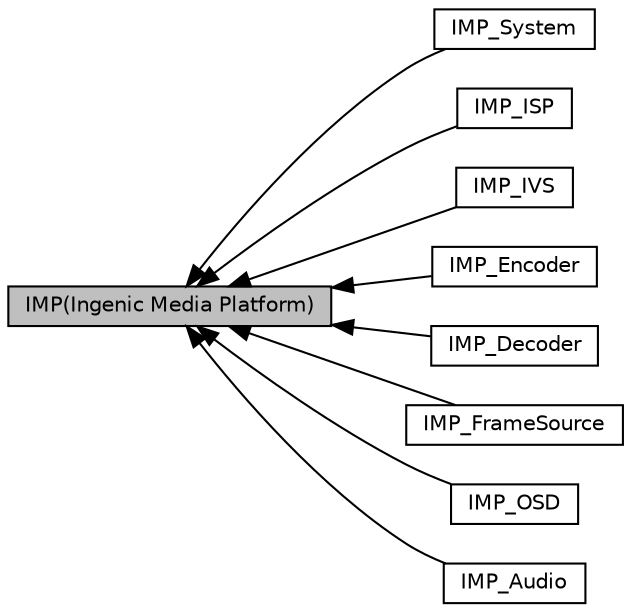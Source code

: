 digraph "IMP(Ingenic Media Platform)"
{
  edge [fontname="Helvetica",fontsize="10",labelfontname="Helvetica",labelfontsize="10"];
  node [fontname="Helvetica",fontsize="10",shape=record];
  rankdir=LR;
  Node8 [label="IMP_System",height=0.2,width=0.4,color="black", fillcolor="white", style="filled",URL="$group__IMP__System.html",tooltip="System control module ， include IMP Basic functions and related functions bound between modules..."];
  Node5 [label="IMP_ISP",height=0.2,width=0.4,color="black", fillcolor="white", style="filled",URL="$group__IMP__ISP.html",tooltip="Image signal processing unit. Mainly include image effect settings, mode switching, and Sensor Registration, addition, deletion, etc. "];
  Node6 [label="IMP_IVS",height=0.2,width=0.4,color="black", fillcolor="white", style="filled",URL="$group__IMP__IVS.html",tooltip="IVS Intelligent analysis universal interface API. "];
  Node3 [label="IMP_Encoder",height=0.2,width=0.4,color="black", fillcolor="white", style="filled",URL="$group__IMP__Encoder.html",tooltip="Video encoding ( H264, JPEG ) Module ， Contains encoding channel management ， Encoding parameter se..."];
  Node2 [label="IMP_Decoder",height=0.2,width=0.4,color="black", fillcolor="white", style="filled",URL="$group__IMP__Decoder.html",tooltip="Video decoding module ， Currently only supports JPEG decoding. "];
  Node4 [label="IMP_FrameSource",height=0.2,width=0.4,color="black", fillcolor="white", style="filled",URL="$group__IMP__FrameSource.html",tooltip="Video source ， Yes IMP Image data source of the system ， You can set the image resolution, crop, zoom and other attributes ， And the back-end noise reduction function. "];
  Node7 [label="IMP_OSD",height=0.2,width=0.4,color="black", fillcolor="white", style="filled",URL="$group__IMP__OSD.html",tooltip="OSD Module ， Can superimpose pictures, bitmaps, straight lines, rectangular boxes on the video strea..."];
  Node0 [label="IMP(Ingenic Media Platform)",height=0.2,width=0.4,color="black", fillcolor="grey75", style="filled", fontcolor="black"];
  Node1 [label="IMP_Audio",height=0.2,width=0.4,color="black", fillcolor="white", style="filled",URL="$group__IMP__Audio.html",tooltip="Audio module ， Including recording and playback, audio codec, volume and gain settings, echo cancellation, automatic gain and other functions. "];
  Node0->Node1 [shape=plaintext, dir="back", style="solid"];
  Node0->Node2 [shape=plaintext, dir="back", style="solid"];
  Node0->Node3 [shape=plaintext, dir="back", style="solid"];
  Node0->Node4 [shape=plaintext, dir="back", style="solid"];
  Node0->Node5 [shape=plaintext, dir="back", style="solid"];
  Node0->Node6 [shape=plaintext, dir="back", style="solid"];
  Node0->Node7 [shape=plaintext, dir="back", style="solid"];
  Node0->Node8 [shape=plaintext, dir="back", style="solid"];
}
